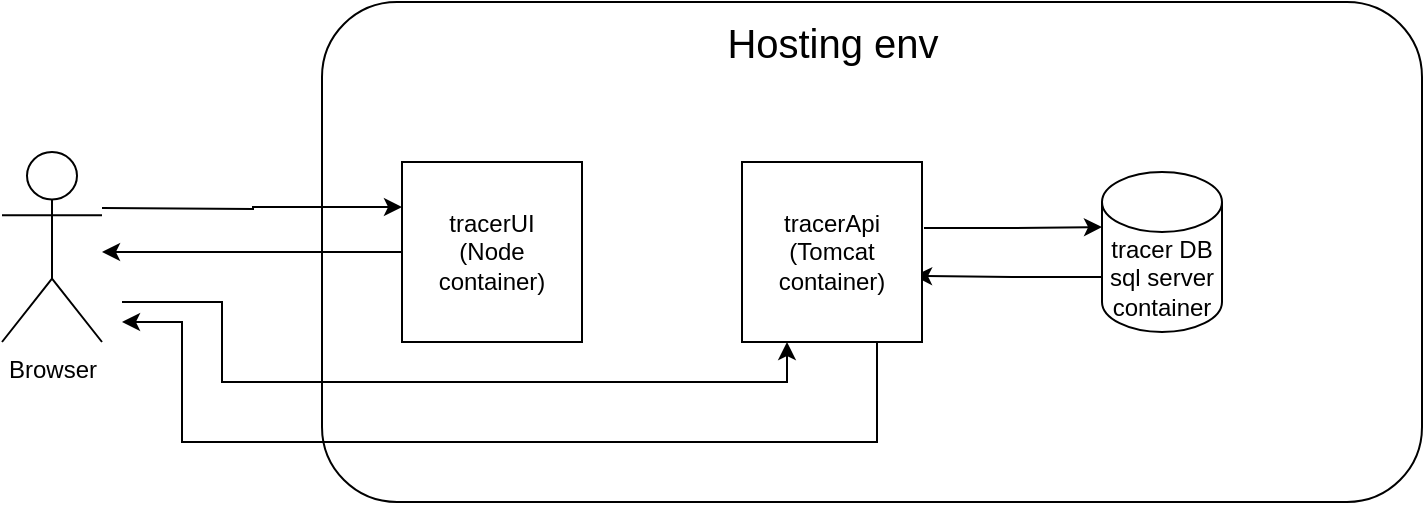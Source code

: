 <mxfile version="13.7.5" type="github">
  <diagram id="WlVGQaM_-Pc7B8bpnj3p" name="Page-1">
    <mxGraphModel dx="1108" dy="450" grid="1" gridSize="10" guides="1" tooltips="1" connect="1" arrows="1" fold="1" page="1" pageScale="1" pageWidth="850" pageHeight="1100" math="0" shadow="0">
      <root>
        <mxCell id="0" />
        <mxCell id="1" parent="0" />
        <mxCell id="S7M4PGTT5A1cn88Cle2m-2" value="" style="rounded=1;whiteSpace=wrap;html=1;" parent="1" vertex="1">
          <mxGeometry x="180" y="70" width="550" height="250" as="geometry" />
        </mxCell>
        <mxCell id="S7M4PGTT5A1cn88Cle2m-16" style="edgeStyle=orthogonalEdgeStyle;rounded=0;orthogonalLoop=1;jettySize=auto;html=1;entryX=0;entryY=0.25;entryDx=0;entryDy=0;" parent="1" target="S7M4PGTT5A1cn88Cle2m-5" edge="1">
          <mxGeometry relative="1" as="geometry">
            <mxPoint x="70" y="173" as="sourcePoint" />
          </mxGeometry>
        </mxCell>
        <mxCell id="S7M4PGTT5A1cn88Cle2m-18" style="edgeStyle=orthogonalEdgeStyle;rounded=0;orthogonalLoop=1;jettySize=auto;html=1;entryX=0.25;entryY=1;entryDx=0;entryDy=0;" parent="1" target="S7M4PGTT5A1cn88Cle2m-6" edge="1">
          <mxGeometry relative="1" as="geometry">
            <mxPoint x="160" y="290" as="targetPoint" />
            <mxPoint x="80" y="220" as="sourcePoint" />
            <Array as="points">
              <mxPoint x="130" y="220" />
              <mxPoint x="130" y="260" />
              <mxPoint x="413" y="260" />
            </Array>
          </mxGeometry>
        </mxCell>
        <mxCell id="S7M4PGTT5A1cn88Cle2m-1" value="Browser" style="shape=umlActor;verticalLabelPosition=bottom;verticalAlign=top;html=1;outlineConnect=0;" parent="1" vertex="1">
          <mxGeometry x="20" y="145" width="50" height="95" as="geometry" />
        </mxCell>
        <mxCell id="S7M4PGTT5A1cn88Cle2m-21" style="edgeStyle=orthogonalEdgeStyle;rounded=0;orthogonalLoop=1;jettySize=auto;html=1;exitX=0;exitY=0;exitDx=0;exitDy=52.5;exitPerimeter=0;entryX=0.956;entryY=0.633;entryDx=0;entryDy=0;entryPerimeter=0;" parent="1" source="S7M4PGTT5A1cn88Cle2m-4" target="S7M4PGTT5A1cn88Cle2m-6" edge="1">
          <mxGeometry relative="1" as="geometry" />
        </mxCell>
        <mxCell id="S7M4PGTT5A1cn88Cle2m-4" value="tracer DB&lt;br&gt;sql server container" style="shape=cylinder3;whiteSpace=wrap;html=1;boundedLbl=1;backgroundOutline=1;size=15;" parent="1" vertex="1">
          <mxGeometry x="570" y="155" width="60" height="80" as="geometry" />
        </mxCell>
        <mxCell id="S7M4PGTT5A1cn88Cle2m-17" style="edgeStyle=orthogonalEdgeStyle;rounded=0;orthogonalLoop=1;jettySize=auto;html=1;exitX=0;exitY=0.5;exitDx=0;exitDy=0;" parent="1" source="S7M4PGTT5A1cn88Cle2m-5" edge="1">
          <mxGeometry relative="1" as="geometry">
            <mxPoint x="70" y="195" as="targetPoint" />
          </mxGeometry>
        </mxCell>
        <mxCell id="S7M4PGTT5A1cn88Cle2m-5" value="tracerUI&lt;br&gt;(Node container)" style="whiteSpace=wrap;html=1;aspect=fixed;" parent="1" vertex="1">
          <mxGeometry x="220" y="150" width="90" height="90" as="geometry" />
        </mxCell>
        <mxCell id="S7M4PGTT5A1cn88Cle2m-19" style="edgeStyle=orthogonalEdgeStyle;rounded=0;orthogonalLoop=1;jettySize=auto;html=1;exitX=0.75;exitY=1;exitDx=0;exitDy=0;" parent="1" source="S7M4PGTT5A1cn88Cle2m-6" edge="1">
          <mxGeometry relative="1" as="geometry">
            <mxPoint x="80" y="230" as="targetPoint" />
            <Array as="points">
              <mxPoint x="458" y="290" />
              <mxPoint x="110" y="290" />
              <mxPoint x="110" y="230" />
            </Array>
          </mxGeometry>
        </mxCell>
        <mxCell id="S7M4PGTT5A1cn88Cle2m-20" style="edgeStyle=orthogonalEdgeStyle;rounded=0;orthogonalLoop=1;jettySize=auto;html=1;exitX=1.011;exitY=0.367;exitDx=0;exitDy=0;entryX=0;entryY=0;entryDx=0;entryDy=27.5;entryPerimeter=0;exitPerimeter=0;" parent="1" source="S7M4PGTT5A1cn88Cle2m-6" target="S7M4PGTT5A1cn88Cle2m-4" edge="1">
          <mxGeometry relative="1" as="geometry" />
        </mxCell>
        <mxCell id="S7M4PGTT5A1cn88Cle2m-6" value="tracerApi&lt;br&gt;(Tomcat container)" style="whiteSpace=wrap;html=1;aspect=fixed;" parent="1" vertex="1">
          <mxGeometry x="390" y="150" width="90" height="90" as="geometry" />
        </mxCell>
        <mxCell id="S7M4PGTT5A1cn88Cle2m-8" value="&lt;font style=&quot;font-size: 20px&quot;&gt;Hosting env&lt;/font&gt;" style="text;html=1;resizable=0;autosize=1;align=center;verticalAlign=middle;points=[];fillColor=none;strokeColor=none;rounded=0;" parent="1" vertex="1">
          <mxGeometry x="375" y="80" width="120" height="20" as="geometry" />
        </mxCell>
      </root>
    </mxGraphModel>
  </diagram>
</mxfile>
